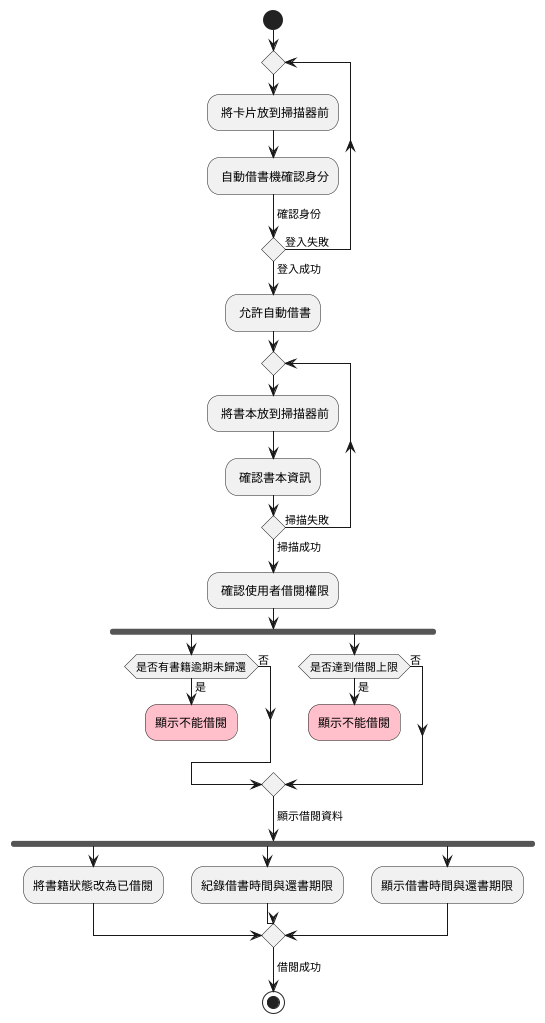 @startuml
start

repeat
 : 將卡片放到掃描器前;
 : 自動借書機確認身分;

-> 確認身份;

repeat while () is (登入失敗) not (登入成功)

: 允許自動借書;

repeat
    : 將書本放到掃描器前;
    : 確認書本資訊;
repeat while () is (掃描失敗) not (掃描成功)

: 確認使用者借閱權限;

fork
    if(是否有書籍逾期未歸還) then(是)
        #Pink:顯示不能借閱;
        kill
    else (否)
        endif
fork again
    if(是否達到借閱上限) then (是)
        #Pink:顯示不能借閱;
        kill
    else (否)
        endif
endmerge

-> 顯示借閱資料;

fork
    :將書籍狀態改為已借閱;
fork again
    :紀錄借書時間與還書期限;
fork again
    :顯示借書時間與還書期限;
endmerge

->借閱成功;
stop
@enduml